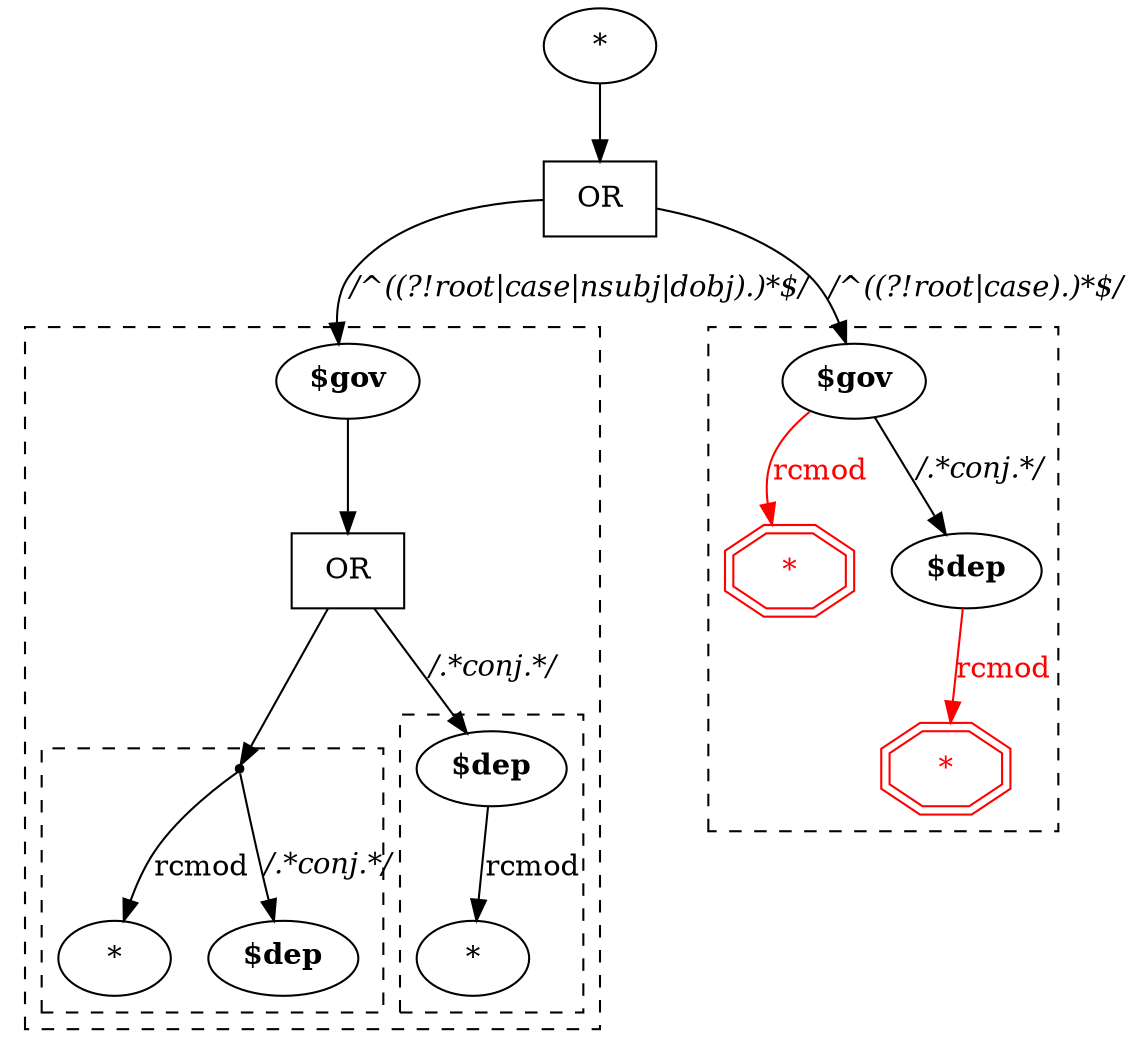 //[[
//    Restriction({"nested":
//    [[
//        Restriction({"gov": "^((?!root|case|nsubj|dobj).)*$", "name": "gov", "nested":
//        [[
//            # TODO - I don't fully understand why SC decided to add this rcmod condition, and I believe they have a bug:
//            #   (rcmodHeads.contains(gov) && rcmodHeads.contains(dep)) should be ||, and so I coded.
//            Restriction({"gov": "rcmod"}),
//            Restriction({"gov": ".*conj.*", "name": "dep"})
//        ],
//        [
//            Restriction({"gov": ".*conj.*", "name": "dep", "nested":
//            [[
//                Restriction({"gov": "rcmod"})
//            ]]})
//        ]]})
//    ],
//    [
//        Restriction({"gov": "^((?!root|case).)*$", "no-gov": "rcmod", "name": "gov", "nested":
//        [[
//            Restriction({"gov": ".*conj.*", "no-gov": "rcmod", "name": "dep"})
//        ]]})
//    ]]})
//]]


digraph {

    a [label = "*"];

    a_or [shape=record label="OR"]

    b1 [label = <<b>$gov</b>>];

    b1_or [shape=record label="OR"]
    b1_or_both [shape=point]

    c11 [label = "*"]
    d11 [label = <<b>$dep</b>>];


    c12 [label = <<b>$dep</b>>]
    d12 [label = "*"]

    b2 [label = <<b>$gov</b>>]; // TODO: how to encode no-gov:rcmod
    b2_no_gov [color = "red" label = <<font color='red'>*</font>> shape = doubleoctagon]

    c2 [label = <<b>$dep</b>>]; // TODO: how to encode no-gov:rcmod
    c2_no_gov [color = "red" label = <<font color='red'>*</font>> shape = doubleoctagon]

    a -> a_or
    a_or -> b1 [label = <<i>/^((?!root|case|nsubj|dobj).)*$/</i>>]
    a_or -> b2 [label = <<i>/^((?!root|case).)*$/</i>>]

    subgraph cluster_1 {

        b1 -> b1_or
        b1_or -> c12 [label = <<i>/.*conj.*/</i>>]
        b1_or -> b1_or_both

        subgraph cluster_11 {

            b1_or_both -> c11 [label = "rcmod"]
            b1_or_both -> d11 [label = <<i>/.*conj.*/</i>>]
            graph[style = dashed]
        }


        subgraph cluster_12 {
            c12 -> d12 [label = "rcmod"]

            graph[style = dashed]
        }
        graph[style = dashed]
    }

    subgraph cluster_2 {
        b2 -> c2 [label = <<i>/.*conj.*/</i>>]

        b2 -> b2_no_gov [color = "red" label = <<font color='red'>rcmod</font>>]
        c2 -> c2_no_gov [color = "red" label = <<font color='red'>rcmod</font>>]

        graph[style = dashed]
    }

}